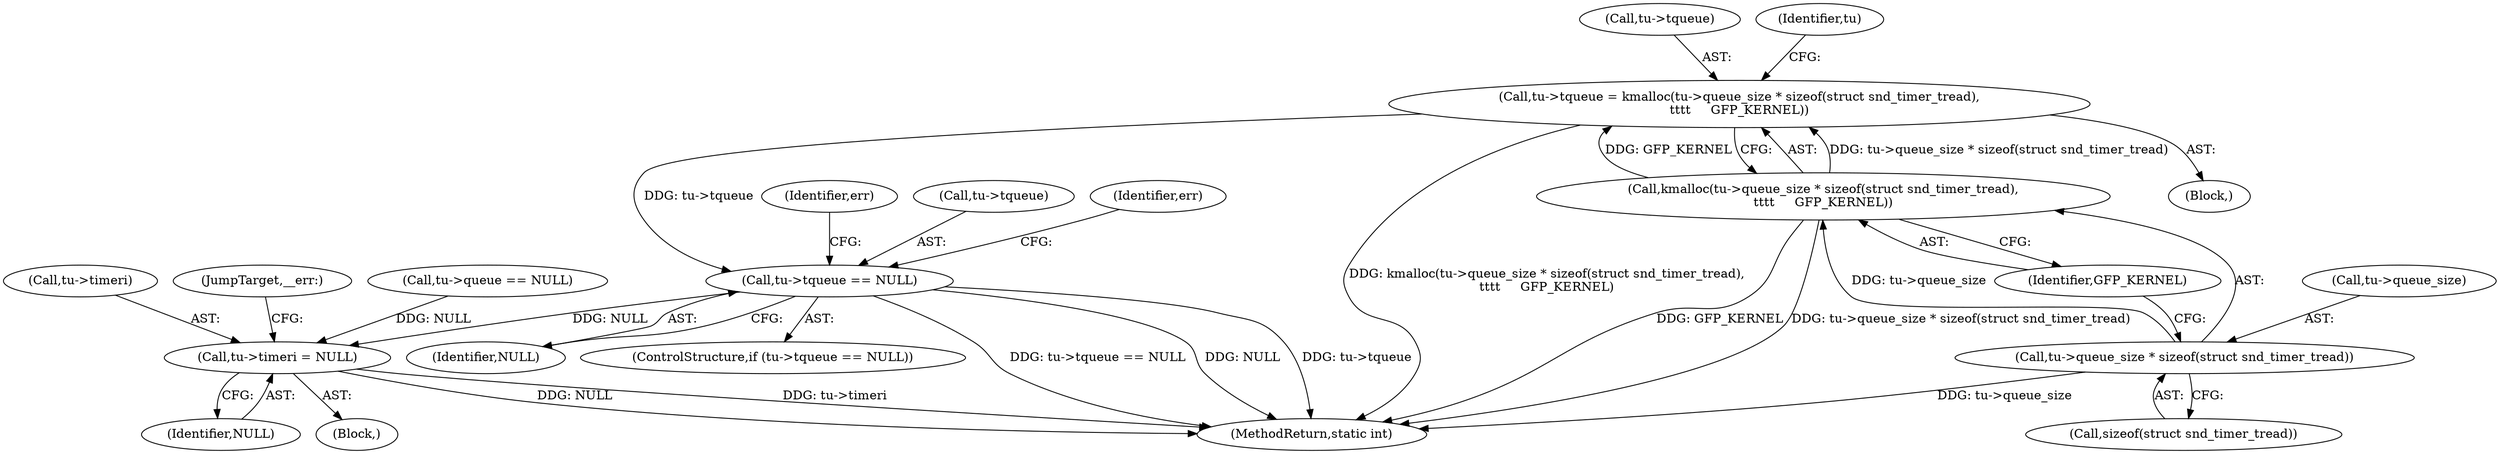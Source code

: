 digraph "0_linux_af368027a49a751d6ff4ee9e3f9961f35bb4fede_2@API" {
"1000207" [label="(Call,tu->tqueue = kmalloc(tu->queue_size * sizeof(struct snd_timer_tread),\n\t\t\t\t     GFP_KERNEL))"];
"1000211" [label="(Call,kmalloc(tu->queue_size * sizeof(struct snd_timer_tread),\n\t\t\t\t     GFP_KERNEL))"];
"1000212" [label="(Call,tu->queue_size * sizeof(struct snd_timer_tread))"];
"1000220" [label="(Call,tu->tqueue == NULL)"];
"1000262" [label="(Call,tu->timeri = NULL)"];
"1000219" [label="(ControlStructure,if (tu->tqueue == NULL))"];
"1000218" [label="(Identifier,GFP_KERNEL)"];
"1000255" [label="(Identifier,err)"];
"1000213" [label="(Call,tu->queue_size)"];
"1000211" [label="(Call,kmalloc(tu->queue_size * sizeof(struct snd_timer_tread),\n\t\t\t\t     GFP_KERNEL))"];
"1000207" [label="(Call,tu->tqueue = kmalloc(tu->queue_size * sizeof(struct snd_timer_tread),\n\t\t\t\t     GFP_KERNEL))"];
"1000216" [label="(Call,sizeof(struct snd_timer_tread))"];
"1000208" [label="(Call,tu->tqueue)"];
"1000307" [label="(MethodReturn,static int)"];
"1000244" [label="(Call,tu->queue == NULL)"];
"1000212" [label="(Call,tu->queue_size * sizeof(struct snd_timer_tread))"];
"1000266" [label="(Identifier,NULL)"];
"1000224" [label="(Identifier,NULL)"];
"1000262" [label="(Call,tu->timeri = NULL)"];
"1000263" [label="(Call,tu->timeri)"];
"1000206" [label="(Block,)"];
"1000220" [label="(Call,tu->tqueue == NULL)"];
"1000226" [label="(Identifier,err)"];
"1000222" [label="(Identifier,tu)"];
"1000304" [label="(JumpTarget,__err:)"];
"1000257" [label="(Block,)"];
"1000221" [label="(Call,tu->tqueue)"];
"1000207" -> "1000206"  [label="AST: "];
"1000207" -> "1000211"  [label="CFG: "];
"1000208" -> "1000207"  [label="AST: "];
"1000211" -> "1000207"  [label="AST: "];
"1000222" -> "1000207"  [label="CFG: "];
"1000207" -> "1000307"  [label="DDG: kmalloc(tu->queue_size * sizeof(struct snd_timer_tread),\n\t\t\t\t     GFP_KERNEL)"];
"1000211" -> "1000207"  [label="DDG: tu->queue_size * sizeof(struct snd_timer_tread)"];
"1000211" -> "1000207"  [label="DDG: GFP_KERNEL"];
"1000207" -> "1000220"  [label="DDG: tu->tqueue"];
"1000211" -> "1000218"  [label="CFG: "];
"1000212" -> "1000211"  [label="AST: "];
"1000218" -> "1000211"  [label="AST: "];
"1000211" -> "1000307"  [label="DDG: GFP_KERNEL"];
"1000211" -> "1000307"  [label="DDG: tu->queue_size * sizeof(struct snd_timer_tread)"];
"1000212" -> "1000211"  [label="DDG: tu->queue_size"];
"1000212" -> "1000216"  [label="CFG: "];
"1000213" -> "1000212"  [label="AST: "];
"1000216" -> "1000212"  [label="AST: "];
"1000218" -> "1000212"  [label="CFG: "];
"1000212" -> "1000307"  [label="DDG: tu->queue_size"];
"1000220" -> "1000219"  [label="AST: "];
"1000220" -> "1000224"  [label="CFG: "];
"1000221" -> "1000220"  [label="AST: "];
"1000224" -> "1000220"  [label="AST: "];
"1000226" -> "1000220"  [label="CFG: "];
"1000255" -> "1000220"  [label="CFG: "];
"1000220" -> "1000307"  [label="DDG: tu->tqueue"];
"1000220" -> "1000307"  [label="DDG: tu->tqueue == NULL"];
"1000220" -> "1000307"  [label="DDG: NULL"];
"1000220" -> "1000262"  [label="DDG: NULL"];
"1000262" -> "1000257"  [label="AST: "];
"1000262" -> "1000266"  [label="CFG: "];
"1000263" -> "1000262"  [label="AST: "];
"1000266" -> "1000262"  [label="AST: "];
"1000304" -> "1000262"  [label="CFG: "];
"1000262" -> "1000307"  [label="DDG: tu->timeri"];
"1000262" -> "1000307"  [label="DDG: NULL"];
"1000244" -> "1000262"  [label="DDG: NULL"];
}
